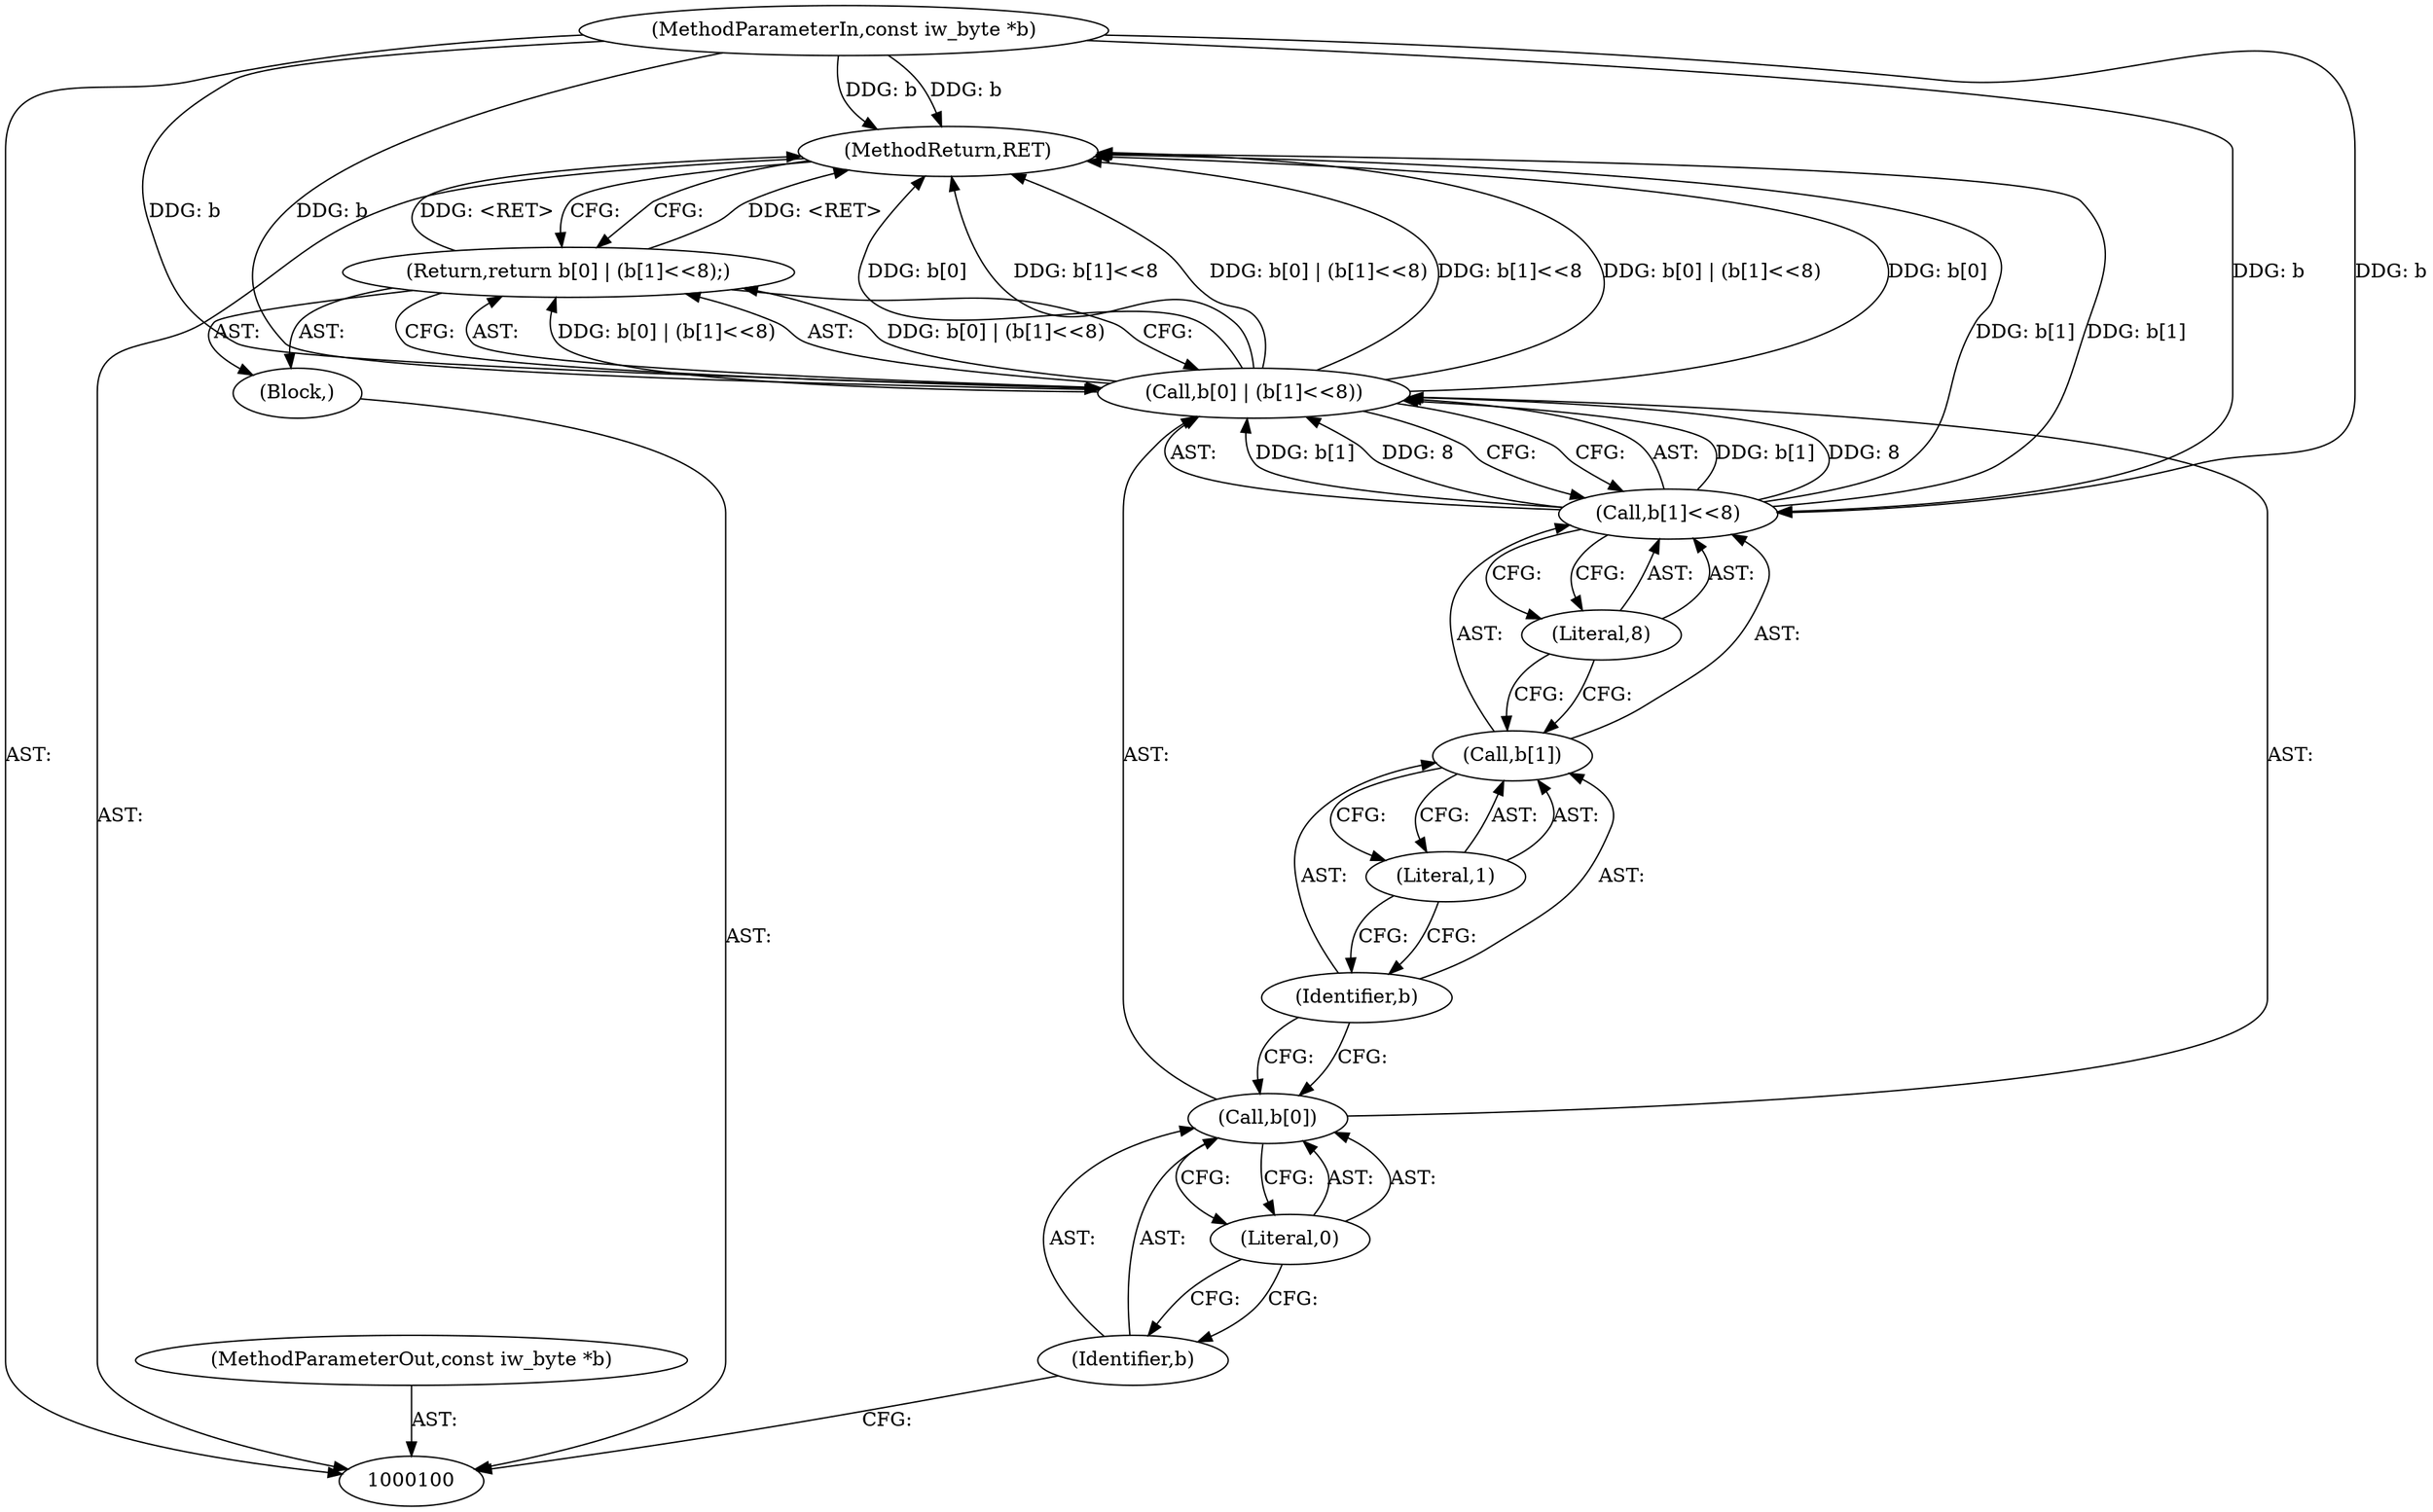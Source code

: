 digraph "1_imageworsener_a00183107d4b84bc8a714290e824ca9c68dac738_3" {
"1000113" [label="(MethodReturn,RET)"];
"1000101" [label="(MethodParameterIn,const iw_byte *b)"];
"1000133" [label="(MethodParameterOut,const iw_byte *b)"];
"1000102" [label="(Block,)"];
"1000103" [label="(Return,return b[0] | (b[1]<<8);)"];
"1000107" [label="(Literal,0)"];
"1000108" [label="(Call,b[1]<<8)"];
"1000109" [label="(Call,b[1])"];
"1000110" [label="(Identifier,b)"];
"1000111" [label="(Literal,1)"];
"1000112" [label="(Literal,8)"];
"1000104" [label="(Call,b[0] | (b[1]<<8))"];
"1000105" [label="(Call,b[0])"];
"1000106" [label="(Identifier,b)"];
"1000113" -> "1000100"  [label="AST: "];
"1000113" -> "1000103"  [label="CFG: "];
"1000103" -> "1000113"  [label="DDG: <RET>"];
"1000104" -> "1000113"  [label="DDG: b[1]<<8"];
"1000104" -> "1000113"  [label="DDG: b[0] | (b[1]<<8)"];
"1000104" -> "1000113"  [label="DDG: b[0]"];
"1000101" -> "1000113"  [label="DDG: b"];
"1000108" -> "1000113"  [label="DDG: b[1]"];
"1000101" -> "1000100"  [label="AST: "];
"1000101" -> "1000113"  [label="DDG: b"];
"1000101" -> "1000104"  [label="DDG: b"];
"1000101" -> "1000108"  [label="DDG: b"];
"1000133" -> "1000100"  [label="AST: "];
"1000102" -> "1000100"  [label="AST: "];
"1000103" -> "1000102"  [label="AST: "];
"1000103" -> "1000102"  [label="AST: "];
"1000103" -> "1000104"  [label="CFG: "];
"1000104" -> "1000103"  [label="AST: "];
"1000113" -> "1000103"  [label="CFG: "];
"1000103" -> "1000113"  [label="DDG: <RET>"];
"1000104" -> "1000103"  [label="DDG: b[0] | (b[1]<<8)"];
"1000107" -> "1000105"  [label="AST: "];
"1000107" -> "1000106"  [label="CFG: "];
"1000105" -> "1000107"  [label="CFG: "];
"1000108" -> "1000104"  [label="AST: "];
"1000108" -> "1000112"  [label="CFG: "];
"1000109" -> "1000108"  [label="AST: "];
"1000112" -> "1000108"  [label="AST: "];
"1000104" -> "1000108"  [label="CFG: "];
"1000108" -> "1000113"  [label="DDG: b[1]"];
"1000108" -> "1000104"  [label="DDG: b[1]"];
"1000108" -> "1000104"  [label="DDG: 8"];
"1000101" -> "1000108"  [label="DDG: b"];
"1000109" -> "1000108"  [label="AST: "];
"1000109" -> "1000111"  [label="CFG: "];
"1000110" -> "1000109"  [label="AST: "];
"1000111" -> "1000109"  [label="AST: "];
"1000112" -> "1000109"  [label="CFG: "];
"1000110" -> "1000109"  [label="AST: "];
"1000110" -> "1000105"  [label="CFG: "];
"1000111" -> "1000110"  [label="CFG: "];
"1000111" -> "1000109"  [label="AST: "];
"1000111" -> "1000110"  [label="CFG: "];
"1000109" -> "1000111"  [label="CFG: "];
"1000112" -> "1000108"  [label="AST: "];
"1000112" -> "1000109"  [label="CFG: "];
"1000108" -> "1000112"  [label="CFG: "];
"1000104" -> "1000103"  [label="AST: "];
"1000104" -> "1000108"  [label="CFG: "];
"1000105" -> "1000104"  [label="AST: "];
"1000108" -> "1000104"  [label="AST: "];
"1000103" -> "1000104"  [label="CFG: "];
"1000104" -> "1000113"  [label="DDG: b[1]<<8"];
"1000104" -> "1000113"  [label="DDG: b[0] | (b[1]<<8)"];
"1000104" -> "1000113"  [label="DDG: b[0]"];
"1000104" -> "1000103"  [label="DDG: b[0] | (b[1]<<8)"];
"1000101" -> "1000104"  [label="DDG: b"];
"1000108" -> "1000104"  [label="DDG: b[1]"];
"1000108" -> "1000104"  [label="DDG: 8"];
"1000105" -> "1000104"  [label="AST: "];
"1000105" -> "1000107"  [label="CFG: "];
"1000106" -> "1000105"  [label="AST: "];
"1000107" -> "1000105"  [label="AST: "];
"1000110" -> "1000105"  [label="CFG: "];
"1000106" -> "1000105"  [label="AST: "];
"1000106" -> "1000100"  [label="CFG: "];
"1000107" -> "1000106"  [label="CFG: "];
}
